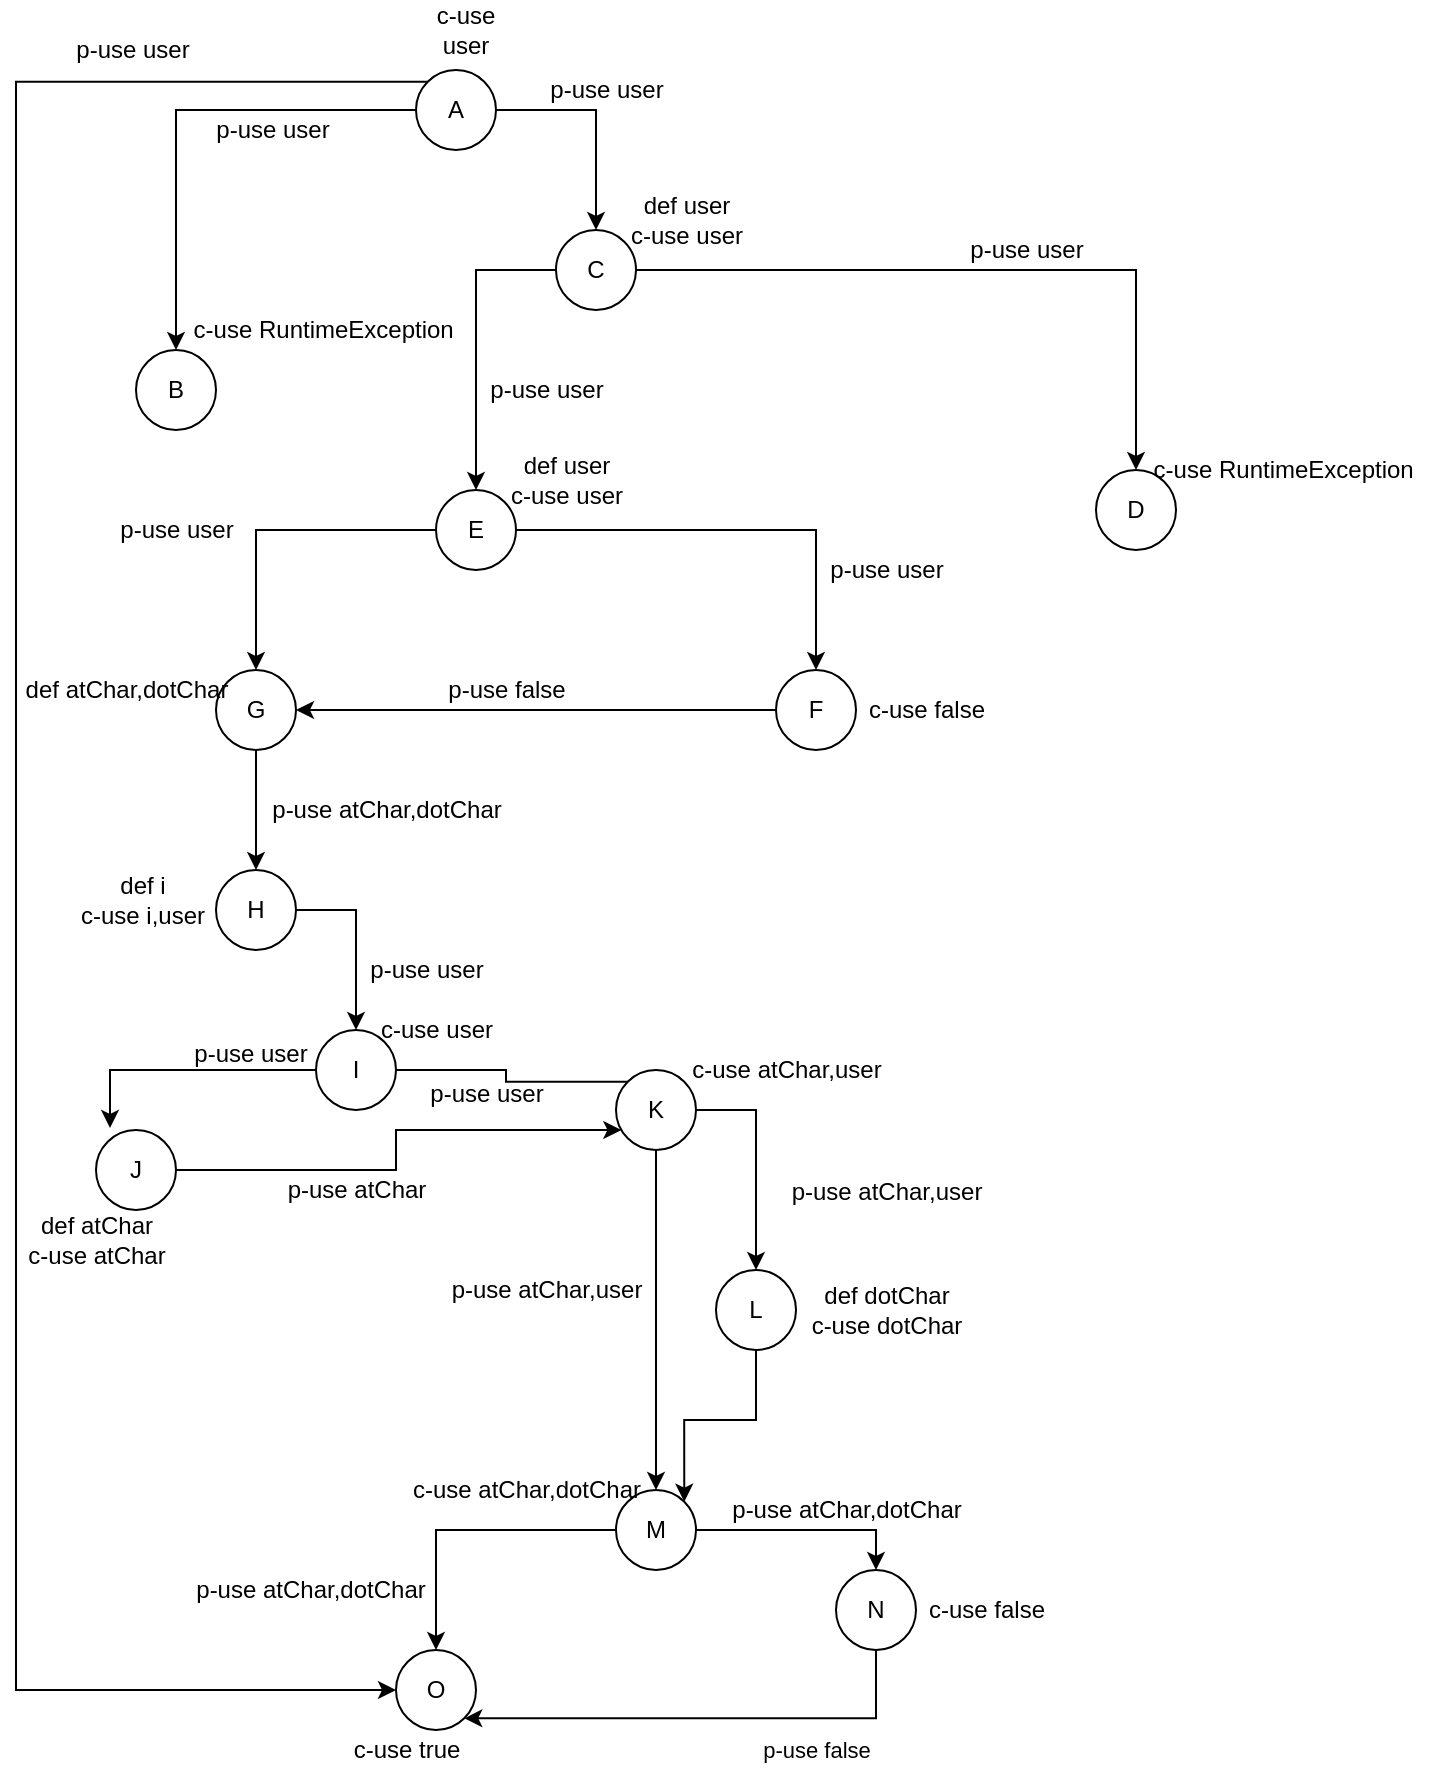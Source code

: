 <mxfile version="13.2.1" type="device"><diagram id="X1HYqMQvwTOU6XkBANyl" name="Page-1"><mxGraphModel dx="868" dy="420" grid="1" gridSize="10" guides="1" tooltips="1" connect="1" arrows="1" fold="1" page="1" pageScale="1" pageWidth="850" pageHeight="1100" math="0" shadow="0"><root><mxCell id="0"/><mxCell id="1" parent="0"/><mxCell id="erfF13nt80LH_I-PqEZc-3" style="edgeStyle=orthogonalEdgeStyle;rounded=0;orthogonalLoop=1;jettySize=auto;html=1;entryX=0.5;entryY=0;entryDx=0;entryDy=0;" edge="1" parent="1" source="erfF13nt80LH_I-PqEZc-1" target="erfF13nt80LH_I-PqEZc-2"><mxGeometry relative="1" as="geometry"/></mxCell><mxCell id="erfF13nt80LH_I-PqEZc-5" style="edgeStyle=orthogonalEdgeStyle;rounded=0;orthogonalLoop=1;jettySize=auto;html=1;" edge="1" parent="1" source="erfF13nt80LH_I-PqEZc-1" target="erfF13nt80LH_I-PqEZc-4"><mxGeometry relative="1" as="geometry"/></mxCell><mxCell id="erfF13nt80LH_I-PqEZc-46" style="edgeStyle=orthogonalEdgeStyle;rounded=0;orthogonalLoop=1;jettySize=auto;html=1;exitX=0;exitY=0;exitDx=0;exitDy=0;entryX=0;entryY=0.5;entryDx=0;entryDy=0;" edge="1" parent="1" source="erfF13nt80LH_I-PqEZc-1" target="erfF13nt80LH_I-PqEZc-31"><mxGeometry relative="1" as="geometry"><Array as="points"><mxPoint x="130" y="66"/><mxPoint x="130" y="870"/></Array></mxGeometry></mxCell><mxCell id="erfF13nt80LH_I-PqEZc-1" value="A" style="ellipse;whiteSpace=wrap;html=1;aspect=fixed;" vertex="1" parent="1"><mxGeometry x="330" y="60" width="40" height="40" as="geometry"/></mxCell><mxCell id="erfF13nt80LH_I-PqEZc-2" value="B" style="ellipse;whiteSpace=wrap;html=1;aspect=fixed;" vertex="1" parent="1"><mxGeometry x="190" y="200" width="40" height="40" as="geometry"/></mxCell><mxCell id="erfF13nt80LH_I-PqEZc-7" style="edgeStyle=orthogonalEdgeStyle;rounded=0;orthogonalLoop=1;jettySize=auto;html=1;" edge="1" parent="1" source="erfF13nt80LH_I-PqEZc-4" target="erfF13nt80LH_I-PqEZc-6"><mxGeometry relative="1" as="geometry"/></mxCell><mxCell id="erfF13nt80LH_I-PqEZc-9" style="edgeStyle=orthogonalEdgeStyle;rounded=0;orthogonalLoop=1;jettySize=auto;html=1;entryX=0.5;entryY=0;entryDx=0;entryDy=0;" edge="1" parent="1" source="erfF13nt80LH_I-PqEZc-4" target="erfF13nt80LH_I-PqEZc-8"><mxGeometry relative="1" as="geometry"/></mxCell><mxCell id="erfF13nt80LH_I-PqEZc-4" value="C" style="ellipse;whiteSpace=wrap;html=1;aspect=fixed;" vertex="1" parent="1"><mxGeometry x="400" y="140" width="40" height="40" as="geometry"/></mxCell><mxCell id="erfF13nt80LH_I-PqEZc-6" value="D" style="ellipse;whiteSpace=wrap;html=1;aspect=fixed;" vertex="1" parent="1"><mxGeometry x="670" y="260" width="40" height="40" as="geometry"/></mxCell><mxCell id="erfF13nt80LH_I-PqEZc-12" style="edgeStyle=orthogonalEdgeStyle;rounded=0;orthogonalLoop=1;jettySize=auto;html=1;" edge="1" parent="1" source="erfF13nt80LH_I-PqEZc-8" target="erfF13nt80LH_I-PqEZc-10"><mxGeometry relative="1" as="geometry"/></mxCell><mxCell id="erfF13nt80LH_I-PqEZc-13" style="edgeStyle=orthogonalEdgeStyle;rounded=0;orthogonalLoop=1;jettySize=auto;html=1;exitX=0;exitY=0.5;exitDx=0;exitDy=0;entryX=0.5;entryY=0;entryDx=0;entryDy=0;" edge="1" parent="1" source="erfF13nt80LH_I-PqEZc-8" target="erfF13nt80LH_I-PqEZc-11"><mxGeometry relative="1" as="geometry"/></mxCell><mxCell id="erfF13nt80LH_I-PqEZc-8" value="E" style="ellipse;whiteSpace=wrap;html=1;aspect=fixed;" vertex="1" parent="1"><mxGeometry x="340" y="270" width="40" height="40" as="geometry"/></mxCell><mxCell id="erfF13nt80LH_I-PqEZc-14" style="edgeStyle=orthogonalEdgeStyle;rounded=0;orthogonalLoop=1;jettySize=auto;html=1;" edge="1" parent="1" source="erfF13nt80LH_I-PqEZc-10" target="erfF13nt80LH_I-PqEZc-11"><mxGeometry relative="1" as="geometry"/></mxCell><mxCell id="erfF13nt80LH_I-PqEZc-10" value="F" style="ellipse;whiteSpace=wrap;html=1;aspect=fixed;" vertex="1" parent="1"><mxGeometry x="510" y="360" width="40" height="40" as="geometry"/></mxCell><mxCell id="erfF13nt80LH_I-PqEZc-16" style="edgeStyle=orthogonalEdgeStyle;rounded=0;orthogonalLoop=1;jettySize=auto;html=1;" edge="1" parent="1" source="erfF13nt80LH_I-PqEZc-11" target="erfF13nt80LH_I-PqEZc-15"><mxGeometry relative="1" as="geometry"/></mxCell><mxCell id="erfF13nt80LH_I-PqEZc-11" value="G" style="ellipse;whiteSpace=wrap;html=1;aspect=fixed;" vertex="1" parent="1"><mxGeometry x="230" y="360" width="40" height="40" as="geometry"/></mxCell><mxCell id="erfF13nt80LH_I-PqEZc-18" style="edgeStyle=orthogonalEdgeStyle;rounded=0;orthogonalLoop=1;jettySize=auto;html=1;" edge="1" parent="1" source="erfF13nt80LH_I-PqEZc-15" target="erfF13nt80LH_I-PqEZc-17"><mxGeometry relative="1" as="geometry"/></mxCell><mxCell id="erfF13nt80LH_I-PqEZc-15" value="H" style="ellipse;whiteSpace=wrap;html=1;aspect=fixed;" vertex="1" parent="1"><mxGeometry x="230" y="460" width="40" height="40" as="geometry"/></mxCell><mxCell id="erfF13nt80LH_I-PqEZc-22" style="edgeStyle=orthogonalEdgeStyle;rounded=0;orthogonalLoop=1;jettySize=auto;html=1;entryX=0.175;entryY=-0.025;entryDx=0;entryDy=0;entryPerimeter=0;" edge="1" parent="1" source="erfF13nt80LH_I-PqEZc-17" target="erfF13nt80LH_I-PqEZc-19"><mxGeometry relative="1" as="geometry"/></mxCell><mxCell id="erfF13nt80LH_I-PqEZc-23" style="edgeStyle=orthogonalEdgeStyle;rounded=0;orthogonalLoop=1;jettySize=auto;html=1;exitX=1;exitY=0.5;exitDx=0;exitDy=0;entryX=1;entryY=0;entryDx=0;entryDy=0;" edge="1" parent="1" source="erfF13nt80LH_I-PqEZc-17" target="erfF13nt80LH_I-PqEZc-21"><mxGeometry relative="1" as="geometry"/></mxCell><mxCell id="erfF13nt80LH_I-PqEZc-17" value="I" style="ellipse;whiteSpace=wrap;html=1;aspect=fixed;" vertex="1" parent="1"><mxGeometry x="280" y="540" width="40" height="40" as="geometry"/></mxCell><mxCell id="erfF13nt80LH_I-PqEZc-71" style="edgeStyle=orthogonalEdgeStyle;rounded=0;orthogonalLoop=1;jettySize=auto;html=1;" edge="1" parent="1" source="erfF13nt80LH_I-PqEZc-19" target="erfF13nt80LH_I-PqEZc-21"><mxGeometry relative="1" as="geometry"><Array as="points"><mxPoint x="320" y="610"/><mxPoint x="320" y="590"/></Array></mxGeometry></mxCell><mxCell id="erfF13nt80LH_I-PqEZc-19" value="J" style="ellipse;whiteSpace=wrap;html=1;aspect=fixed;" vertex="1" parent="1"><mxGeometry x="170" y="590" width="40" height="40" as="geometry"/></mxCell><mxCell id="erfF13nt80LH_I-PqEZc-25" style="edgeStyle=orthogonalEdgeStyle;rounded=0;orthogonalLoop=1;jettySize=auto;html=1;entryX=0.5;entryY=0;entryDx=0;entryDy=0;" edge="1" parent="1" source="erfF13nt80LH_I-PqEZc-21" target="erfF13nt80LH_I-PqEZc-24"><mxGeometry relative="1" as="geometry"/></mxCell><mxCell id="erfF13nt80LH_I-PqEZc-75" style="edgeStyle=orthogonalEdgeStyle;rounded=0;orthogonalLoop=1;jettySize=auto;html=1;exitX=0.5;exitY=1;exitDx=0;exitDy=0;" edge="1" parent="1" source="erfF13nt80LH_I-PqEZc-21" target="erfF13nt80LH_I-PqEZc-26"><mxGeometry relative="1" as="geometry"/></mxCell><mxCell id="erfF13nt80LH_I-PqEZc-21" value="K" style="ellipse;whiteSpace=wrap;html=1;aspect=fixed;" vertex="1" parent="1"><mxGeometry x="430" y="560" width="40" height="40" as="geometry"/></mxCell><mxCell id="erfF13nt80LH_I-PqEZc-29" style="edgeStyle=orthogonalEdgeStyle;rounded=0;orthogonalLoop=1;jettySize=auto;html=1;exitX=0.5;exitY=1;exitDx=0;exitDy=0;entryX=1;entryY=0;entryDx=0;entryDy=0;" edge="1" parent="1" source="erfF13nt80LH_I-PqEZc-24" target="erfF13nt80LH_I-PqEZc-26"><mxGeometry relative="1" as="geometry"/></mxCell><mxCell id="erfF13nt80LH_I-PqEZc-24" value="L" style="ellipse;whiteSpace=wrap;html=1;aspect=fixed;" vertex="1" parent="1"><mxGeometry x="480" y="660" width="40" height="40" as="geometry"/></mxCell><mxCell id="erfF13nt80LH_I-PqEZc-60" style="edgeStyle=orthogonalEdgeStyle;rounded=0;orthogonalLoop=1;jettySize=auto;html=1;entryX=0.5;entryY=0;entryDx=0;entryDy=0;" edge="1" parent="1" source="erfF13nt80LH_I-PqEZc-26" target="erfF13nt80LH_I-PqEZc-59"><mxGeometry relative="1" as="geometry"/></mxCell><mxCell id="erfF13nt80LH_I-PqEZc-61" style="edgeStyle=orthogonalEdgeStyle;rounded=0;orthogonalLoop=1;jettySize=auto;html=1;" edge="1" parent="1" source="erfF13nt80LH_I-PqEZc-26" target="erfF13nt80LH_I-PqEZc-31"><mxGeometry relative="1" as="geometry"/></mxCell><mxCell id="erfF13nt80LH_I-PqEZc-26" value="M" style="ellipse;whiteSpace=wrap;html=1;aspect=fixed;" vertex="1" parent="1"><mxGeometry x="430" y="770" width="40" height="40" as="geometry"/></mxCell><mxCell id="erfF13nt80LH_I-PqEZc-31" value="O" style="ellipse;whiteSpace=wrap;html=1;aspect=fixed;" vertex="1" parent="1"><mxGeometry x="320" y="850" width="40" height="40" as="geometry"/></mxCell><mxCell id="erfF13nt80LH_I-PqEZc-34" value="c-use user" style="text;html=1;strokeColor=none;fillColor=none;align=center;verticalAlign=middle;whiteSpace=wrap;rounded=0;" vertex="1" parent="1"><mxGeometry x="330" y="30" width="50" height="20" as="geometry"/></mxCell><mxCell id="erfF13nt80LH_I-PqEZc-37" value="p-use user" style="text;html=1;align=center;verticalAlign=middle;resizable=0;points=[];autosize=1;" vertex="1" parent="1"><mxGeometry x="223" y="80" width="70" height="20" as="geometry"/></mxCell><mxCell id="erfF13nt80LH_I-PqEZc-38" value="p-use user" style="text;html=1;align=center;verticalAlign=middle;resizable=0;points=[];autosize=1;" vertex="1" parent="1"><mxGeometry x="390" y="60" width="70" height="20" as="geometry"/></mxCell><mxCell id="erfF13nt80LH_I-PqEZc-40" value="def user&lt;br&gt;c-use user" style="text;html=1;align=center;verticalAlign=middle;resizable=0;points=[];autosize=1;" vertex="1" parent="1"><mxGeometry x="430" y="120" width="70" height="30" as="geometry"/></mxCell><mxCell id="erfF13nt80LH_I-PqEZc-41" value="p-use user" style="text;html=1;align=center;verticalAlign=middle;resizable=0;points=[];autosize=1;" vertex="1" parent="1"><mxGeometry x="600" y="140" width="70" height="20" as="geometry"/></mxCell><mxCell id="erfF13nt80LH_I-PqEZc-45" value="c-use RuntimeException&amp;nbsp;" style="text;html=1;align=center;verticalAlign=middle;resizable=0;points=[];autosize=1;" vertex="1" parent="1"><mxGeometry x="690" y="250" width="150" height="20" as="geometry"/></mxCell><mxCell id="erfF13nt80LH_I-PqEZc-47" value="c-use RuntimeException&amp;nbsp;" style="text;html=1;align=center;verticalAlign=middle;resizable=0;points=[];autosize=1;" vertex="1" parent="1"><mxGeometry x="210" y="180" width="150" height="20" as="geometry"/></mxCell><mxCell id="erfF13nt80LH_I-PqEZc-48" value="p-use user" style="text;html=1;align=center;verticalAlign=middle;resizable=0;points=[];autosize=1;" vertex="1" parent="1"><mxGeometry x="153" y="40" width="70" height="20" as="geometry"/></mxCell><mxCell id="erfF13nt80LH_I-PqEZc-49" value="p-use user" style="text;html=1;align=center;verticalAlign=middle;resizable=0;points=[];autosize=1;" vertex="1" parent="1"><mxGeometry x="360" y="210" width="70" height="20" as="geometry"/></mxCell><mxCell id="erfF13nt80LH_I-PqEZc-50" value="def user&lt;br&gt;c-use user" style="text;html=1;align=center;verticalAlign=middle;resizable=0;points=[];autosize=1;" vertex="1" parent="1"><mxGeometry x="370" y="250" width="70" height="30" as="geometry"/></mxCell><mxCell id="erfF13nt80LH_I-PqEZc-51" value="p-use user" style="text;html=1;align=center;verticalAlign=middle;resizable=0;points=[];autosize=1;" vertex="1" parent="1"><mxGeometry x="530" y="300" width="70" height="20" as="geometry"/></mxCell><mxCell id="erfF13nt80LH_I-PqEZc-52" value="p-use user" style="text;html=1;align=center;verticalAlign=middle;resizable=0;points=[];autosize=1;" vertex="1" parent="1"><mxGeometry x="175" y="280" width="70" height="20" as="geometry"/></mxCell><mxCell id="erfF13nt80LH_I-PqEZc-54" value="def atChar,dotChar" style="text;html=1;align=center;verticalAlign=middle;resizable=0;points=[];autosize=1;" vertex="1" parent="1"><mxGeometry x="125" y="360" width="120" height="20" as="geometry"/></mxCell><mxCell id="erfF13nt80LH_I-PqEZc-55" value="c-use false" style="text;html=1;align=center;verticalAlign=middle;resizable=0;points=[];autosize=1;" vertex="1" parent="1"><mxGeometry x="550" y="370" width="70" height="20" as="geometry"/></mxCell><mxCell id="erfF13nt80LH_I-PqEZc-57" value="p-use false" style="text;html=1;align=center;verticalAlign=middle;resizable=0;points=[];autosize=1;" vertex="1" parent="1"><mxGeometry x="340" y="360" width="70" height="20" as="geometry"/></mxCell><mxCell id="erfF13nt80LH_I-PqEZc-62" style="edgeStyle=orthogonalEdgeStyle;rounded=0;orthogonalLoop=1;jettySize=auto;html=1;entryX=1;entryY=1;entryDx=0;entryDy=0;" edge="1" parent="1" source="erfF13nt80LH_I-PqEZc-59" target="erfF13nt80LH_I-PqEZc-31"><mxGeometry relative="1" as="geometry"><Array as="points"><mxPoint x="560" y="884"/></Array></mxGeometry></mxCell><mxCell id="erfF13nt80LH_I-PqEZc-83" value="p-use false" style="edgeLabel;html=1;align=center;verticalAlign=middle;resizable=0;points=[];" vertex="1" connectable="0" parent="erfF13nt80LH_I-PqEZc-62"><mxGeometry x="-0.716" y="-15" relative="1" as="geometry"><mxPoint x="-30.1" y="30.9" as="offset"/></mxGeometry></mxCell><mxCell id="erfF13nt80LH_I-PqEZc-59" value="N" style="ellipse;whiteSpace=wrap;html=1;aspect=fixed;" vertex="1" parent="1"><mxGeometry x="540" y="810" width="40" height="40" as="geometry"/></mxCell><mxCell id="erfF13nt80LH_I-PqEZc-63" value="p-use atChar,dotChar" style="text;html=1;align=center;verticalAlign=middle;resizable=0;points=[];autosize=1;" vertex="1" parent="1"><mxGeometry x="250" y="420" width="130" height="20" as="geometry"/></mxCell><mxCell id="erfF13nt80LH_I-PqEZc-64" value="def i&lt;br&gt;c-use i,user" style="text;html=1;align=center;verticalAlign=middle;resizable=0;points=[];autosize=1;" vertex="1" parent="1"><mxGeometry x="153" y="460" width="80" height="30" as="geometry"/></mxCell><mxCell id="erfF13nt80LH_I-PqEZc-65" value="p-use user" style="text;html=1;align=center;verticalAlign=middle;resizable=0;points=[];autosize=1;" vertex="1" parent="1"><mxGeometry x="300" y="500" width="70" height="20" as="geometry"/></mxCell><mxCell id="erfF13nt80LH_I-PqEZc-66" value="p-use user&lt;span style=&quot;color: rgba(0 , 0 , 0 , 0) ; font-family: monospace ; font-size: 0px&quot;&gt;%3CmxGraphModel%3E%3Croot%3E%3CmxCell%20id%3D%220%22%2F%3E%3CmxCell%20id%3D%221%22%20parent%3D%220%22%2F%3E%3CmxCell%20id%3D%222%22%20value%3D%22M%22%20style%3D%22ellipse%3BwhiteSpace%3Dwrap%3Bhtml%3D1%3Baspect%3Dfixed%3B%22%20vertex%3D%221%22%20parent%3D%221%22%3E%3CmxGeometry%20x%3D%22430%22%20y%3D%22770%22%20width%3D%2240%22%20height%3D%2240%22%20as%3D%22geometry%22%2F%3E%3C%2FmxCell%3E%3C%2Froot%3E%3C%2FmxGraphModel%3E&lt;/span&gt;" style="text;html=1;align=center;verticalAlign=middle;resizable=0;points=[];autosize=1;" vertex="1" parent="1"><mxGeometry x="212" y="542" width="70" height="20" as="geometry"/></mxCell><mxCell id="erfF13nt80LH_I-PqEZc-67" value="p-use user" style="text;html=1;align=center;verticalAlign=middle;resizable=0;points=[];autosize=1;" vertex="1" parent="1"><mxGeometry x="330" y="562" width="70" height="20" as="geometry"/></mxCell><mxCell id="erfF13nt80LH_I-PqEZc-69" value="c-use user" style="text;html=1;align=center;verticalAlign=middle;resizable=0;points=[];autosize=1;" vertex="1" parent="1"><mxGeometry x="305" y="530" width="70" height="20" as="geometry"/></mxCell><mxCell id="erfF13nt80LH_I-PqEZc-72" value="def atChar&lt;br&gt;c-use atChar" style="text;html=1;align=center;verticalAlign=middle;resizable=0;points=[];autosize=1;" vertex="1" parent="1"><mxGeometry x="130" y="630" width="80" height="30" as="geometry"/></mxCell><mxCell id="erfF13nt80LH_I-PqEZc-73" value="p-use atChar" style="text;html=1;align=center;verticalAlign=middle;resizable=0;points=[];autosize=1;" vertex="1" parent="1"><mxGeometry x="260" y="610" width="80" height="20" as="geometry"/></mxCell><mxCell id="erfF13nt80LH_I-PqEZc-74" value="c-use atChar,user" style="text;html=1;align=center;verticalAlign=middle;resizable=0;points=[];autosize=1;" vertex="1" parent="1"><mxGeometry x="460" y="550" width="110" height="20" as="geometry"/></mxCell><mxCell id="erfF13nt80LH_I-PqEZc-76" value="p-use atChar,user" style="text;html=1;align=center;verticalAlign=middle;resizable=0;points=[];autosize=1;" vertex="1" parent="1"><mxGeometry x="510" y="611" width="110" height="20" as="geometry"/></mxCell><mxCell id="erfF13nt80LH_I-PqEZc-77" value="p-use atChar,user" style="text;html=1;align=center;verticalAlign=middle;resizable=0;points=[];autosize=1;" vertex="1" parent="1"><mxGeometry x="340" y="660" width="110" height="20" as="geometry"/></mxCell><mxCell id="erfF13nt80LH_I-PqEZc-78" value="def dotChar&lt;br&gt;c-use dotChar" style="text;html=1;align=center;verticalAlign=middle;resizable=0;points=[];autosize=1;" vertex="1" parent="1"><mxGeometry x="520" y="665" width="90" height="30" as="geometry"/></mxCell><mxCell id="erfF13nt80LH_I-PqEZc-79" value="c-use atChar,dotChar" style="text;html=1;align=center;verticalAlign=middle;resizable=0;points=[];autosize=1;" vertex="1" parent="1"><mxGeometry x="320" y="760" width="130" height="20" as="geometry"/></mxCell><mxCell id="erfF13nt80LH_I-PqEZc-80" value="p-use atChar,dotChar" style="text;html=1;align=center;verticalAlign=middle;resizable=0;points=[];autosize=1;" vertex="1" parent="1"><mxGeometry x="212" y="810" width="130" height="20" as="geometry"/></mxCell><mxCell id="erfF13nt80LH_I-PqEZc-81" value="p-use atChar,dotChar" style="text;html=1;align=center;verticalAlign=middle;resizable=0;points=[];autosize=1;" vertex="1" parent="1"><mxGeometry x="480" y="770" width="130" height="20" as="geometry"/></mxCell><mxCell id="erfF13nt80LH_I-PqEZc-82" value="c-use false" style="text;html=1;align=center;verticalAlign=middle;resizable=0;points=[];autosize=1;" vertex="1" parent="1"><mxGeometry x="580" y="820" width="70" height="20" as="geometry"/></mxCell><mxCell id="erfF13nt80LH_I-PqEZc-84" value="c-use true" style="text;html=1;align=center;verticalAlign=middle;resizable=0;points=[];autosize=1;" vertex="1" parent="1"><mxGeometry x="290" y="890" width="70" height="20" as="geometry"/></mxCell></root></mxGraphModel></diagram></mxfile>
